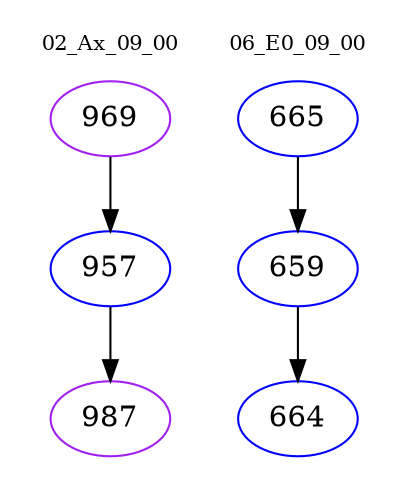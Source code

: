 digraph{
subgraph cluster_0 {
color = white
label = "02_Ax_09_00";
fontsize=10;
T0_969 [label="969", color="purple"]
T0_969 -> T0_957 [color="black"]
T0_957 [label="957", color="blue"]
T0_957 -> T0_987 [color="black"]
T0_987 [label="987", color="purple"]
}
subgraph cluster_1 {
color = white
label = "06_E0_09_00";
fontsize=10;
T1_665 [label="665", color="blue"]
T1_665 -> T1_659 [color="black"]
T1_659 [label="659", color="blue"]
T1_659 -> T1_664 [color="black"]
T1_664 [label="664", color="blue"]
}
}
